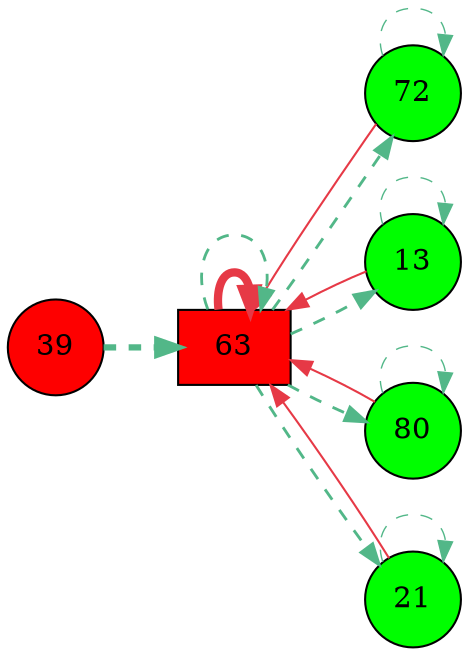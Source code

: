 digraph G{
rankdir=LR;
39 [style=filled, shape=circle, fillcolor="#fe0000", label="39"];
72 [style=filled, shape=circle, fillcolor="#00fe00", label="72"];
13 [style=filled, shape=circle, fillcolor="#00fe00", label="13"];
80 [style=filled, shape=circle, fillcolor="#00fe00", label="80"];
21 [style=filled, shape=circle, fillcolor="#00fe00", label="21"];
63 [style=filled, shape=box, fillcolor="#fe0000", label="63"];
63 -> 63 [color="#e63946",penwidth=4.00];
13 -> 63 [color="#e63946",penwidth=1.00];
21 -> 63 [color="#e63946",penwidth=1.00];
72 -> 63 [color="#e63946",penwidth=1.00];
80 -> 63 [color="#e63946",penwidth=1.00];
63 -> 72 [color="#52b788",style=dashed,penwidth=1.38];
72 -> 72 [color="#52b788",style=dashed,penwidth=0.67];
63 -> 13 [color="#52b788",style=dashed,penwidth=1.38];
13 -> 13 [color="#52b788",style=dashed,penwidth=0.67];
63 -> 80 [color="#52b788",style=dashed,penwidth=1.38];
80 -> 80 [color="#52b788",style=dashed,penwidth=0.67];
63 -> 21 [color="#52b788",style=dashed,penwidth=1.38];
21 -> 21 [color="#52b788",style=dashed,penwidth=0.67];
39 -> 63 [color="#52b788",style=dashed,penwidth=3.00];
63 -> 63 [color="#52b788",style=dashed,penwidth=1.36];
}
